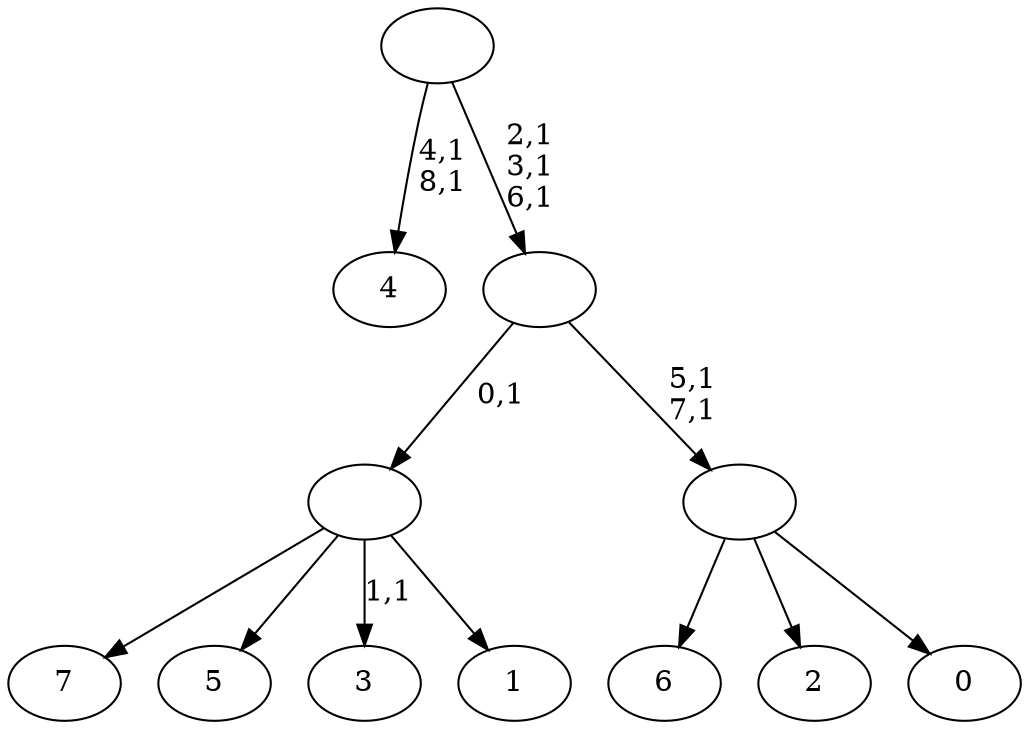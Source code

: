 digraph T {
	17 [label="7"]
	16 [label="6"]
	15 [label="5"]
	14 [label="4"]
	11 [label="3"]
	9 [label="2"]
	8 [label="1"]
	7 [label=""]
	6 [label="0"]
	5 [label=""]
	3 [label=""]
	0 [label=""]
	7 -> 11 [label="1,1"]
	7 -> 17 [label=""]
	7 -> 15 [label=""]
	7 -> 8 [label=""]
	5 -> 16 [label=""]
	5 -> 9 [label=""]
	5 -> 6 [label=""]
	3 -> 5 [label="5,1\n7,1"]
	3 -> 7 [label="0,1"]
	0 -> 3 [label="2,1\n3,1\n6,1"]
	0 -> 14 [label="4,1\n8,1"]
}
